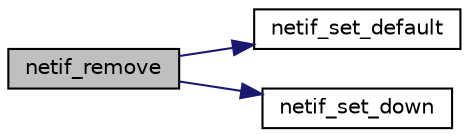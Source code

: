 digraph "netif_remove"
{
 // LATEX_PDF_SIZE
  edge [fontname="Helvetica",fontsize="10",labelfontname="Helvetica",labelfontsize="10"];
  node [fontname="Helvetica",fontsize="10",shape=record];
  rankdir="LR";
  Node1 [label="netif_remove",height=0.2,width=0.4,color="black", fillcolor="grey75", style="filled", fontcolor="black",tooltip=" "];
  Node1 -> Node2 [color="midnightblue",fontsize="10",style="solid",fontname="Helvetica"];
  Node2 [label="netif_set_default",height=0.2,width=0.4,color="black", fillcolor="white", style="filled",URL="$group__netif.html#gac90f290edd005238d62aa94c4ac9dea3",tooltip=" "];
  Node1 -> Node3 [color="midnightblue",fontsize="10",style="solid",fontname="Helvetica"];
  Node3 [label="netif_set_down",height=0.2,width=0.4,color="black", fillcolor="white", style="filled",URL="$group__netif.html#ga641d07ed8c31fe5306bc01605a6790cf",tooltip=" "];
}
